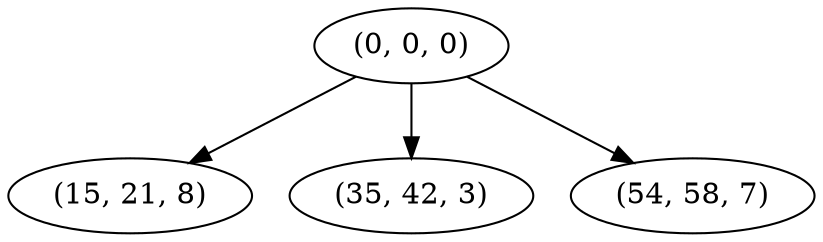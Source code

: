 digraph tree {
    "(0, 0, 0)";
    "(15, 21, 8)";
    "(35, 42, 3)";
    "(54, 58, 7)";
    "(0, 0, 0)" -> "(15, 21, 8)";
    "(0, 0, 0)" -> "(35, 42, 3)";
    "(0, 0, 0)" -> "(54, 58, 7)";
}
